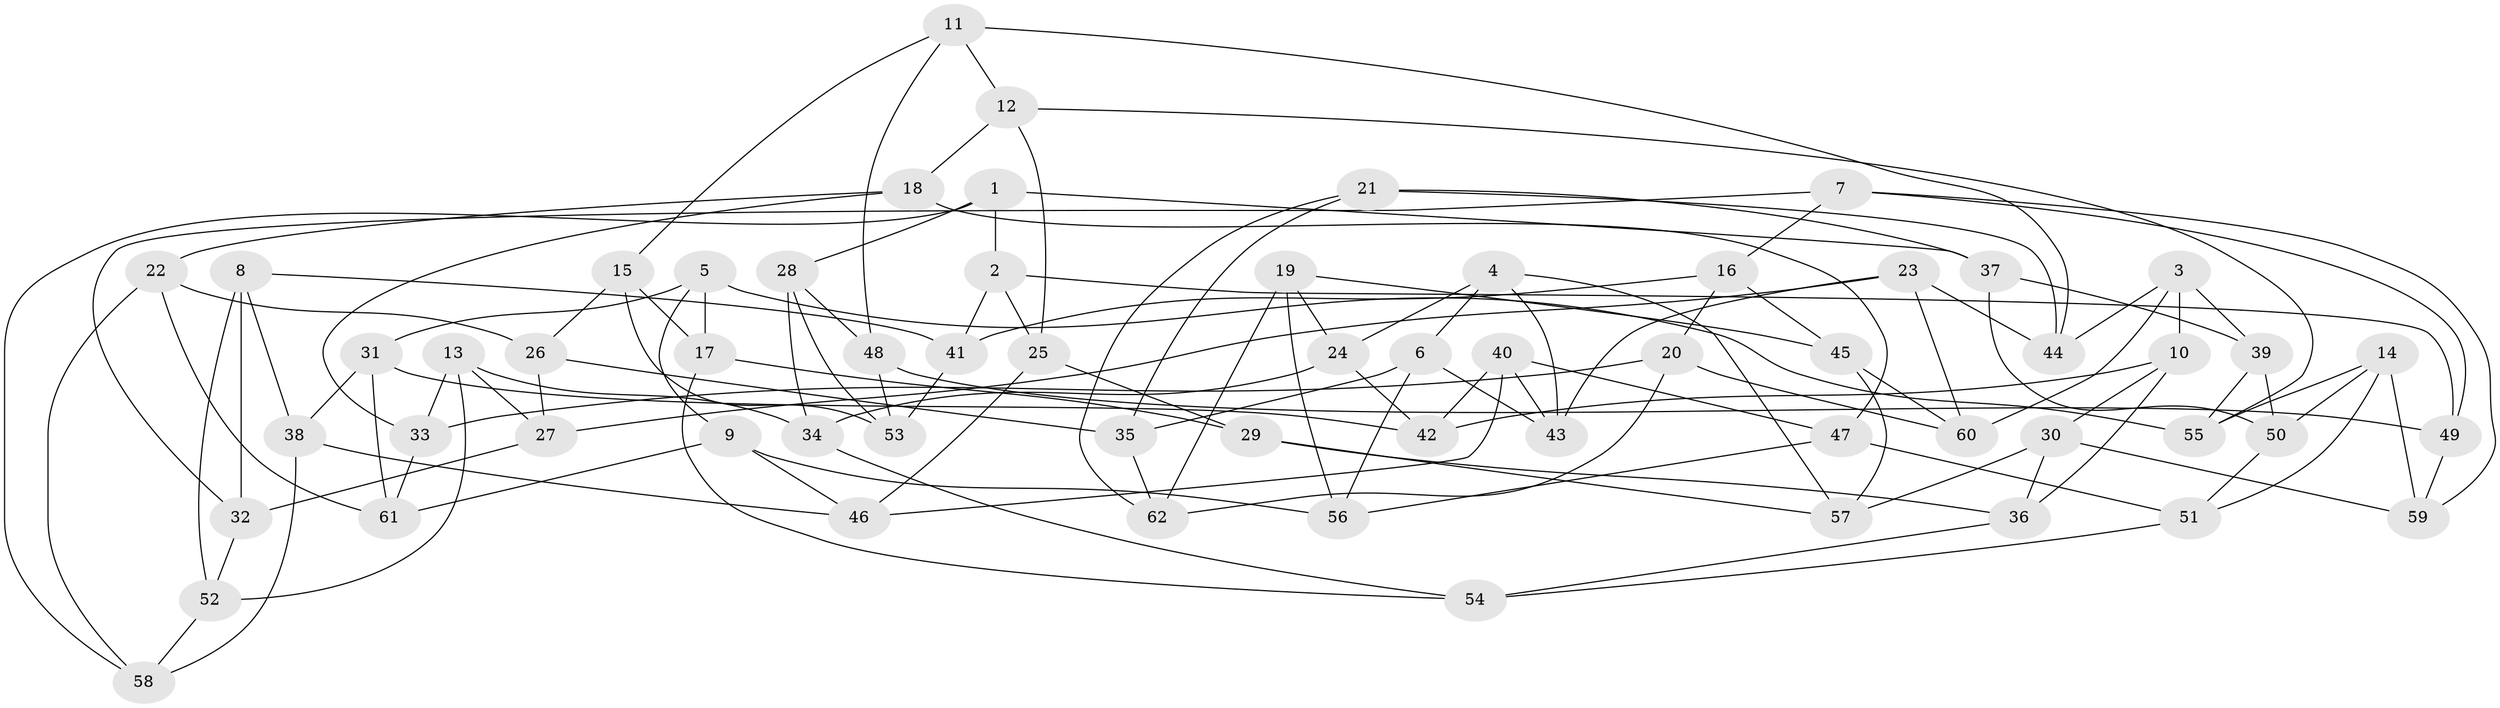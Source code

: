 // coarse degree distribution, {6: 0.4444444444444444, 5: 0.25, 3: 0.08333333333333333, 4: 0.2222222222222222}
// Generated by graph-tools (version 1.1) at 2025/24/03/03/25 07:24:28]
// undirected, 62 vertices, 124 edges
graph export_dot {
graph [start="1"]
  node [color=gray90,style=filled];
  1;
  2;
  3;
  4;
  5;
  6;
  7;
  8;
  9;
  10;
  11;
  12;
  13;
  14;
  15;
  16;
  17;
  18;
  19;
  20;
  21;
  22;
  23;
  24;
  25;
  26;
  27;
  28;
  29;
  30;
  31;
  32;
  33;
  34;
  35;
  36;
  37;
  38;
  39;
  40;
  41;
  42;
  43;
  44;
  45;
  46;
  47;
  48;
  49;
  50;
  51;
  52;
  53;
  54;
  55;
  56;
  57;
  58;
  59;
  60;
  61;
  62;
  1 -- 58;
  1 -- 2;
  1 -- 28;
  1 -- 37;
  2 -- 41;
  2 -- 25;
  2 -- 49;
  3 -- 44;
  3 -- 60;
  3 -- 39;
  3 -- 10;
  4 -- 43;
  4 -- 6;
  4 -- 24;
  4 -- 57;
  5 -- 55;
  5 -- 17;
  5 -- 31;
  5 -- 9;
  6 -- 35;
  6 -- 56;
  6 -- 43;
  7 -- 32;
  7 -- 59;
  7 -- 49;
  7 -- 16;
  8 -- 41;
  8 -- 32;
  8 -- 52;
  8 -- 38;
  9 -- 56;
  9 -- 46;
  9 -- 61;
  10 -- 30;
  10 -- 42;
  10 -- 36;
  11 -- 48;
  11 -- 15;
  11 -- 12;
  11 -- 44;
  12 -- 25;
  12 -- 18;
  12 -- 55;
  13 -- 27;
  13 -- 52;
  13 -- 33;
  13 -- 34;
  14 -- 55;
  14 -- 50;
  14 -- 59;
  14 -- 51;
  15 -- 26;
  15 -- 17;
  15 -- 53;
  16 -- 45;
  16 -- 41;
  16 -- 20;
  17 -- 54;
  17 -- 29;
  18 -- 47;
  18 -- 22;
  18 -- 33;
  19 -- 56;
  19 -- 24;
  19 -- 62;
  19 -- 45;
  20 -- 60;
  20 -- 33;
  20 -- 62;
  21 -- 62;
  21 -- 44;
  21 -- 37;
  21 -- 35;
  22 -- 61;
  22 -- 58;
  22 -- 26;
  23 -- 27;
  23 -- 44;
  23 -- 43;
  23 -- 60;
  24 -- 34;
  24 -- 42;
  25 -- 29;
  25 -- 46;
  26 -- 27;
  26 -- 35;
  27 -- 32;
  28 -- 53;
  28 -- 34;
  28 -- 48;
  29 -- 57;
  29 -- 36;
  30 -- 36;
  30 -- 57;
  30 -- 59;
  31 -- 61;
  31 -- 38;
  31 -- 42;
  32 -- 52;
  33 -- 61;
  34 -- 54;
  35 -- 62;
  36 -- 54;
  37 -- 50;
  37 -- 39;
  38 -- 58;
  38 -- 46;
  39 -- 55;
  39 -- 50;
  40 -- 43;
  40 -- 47;
  40 -- 42;
  40 -- 46;
  41 -- 53;
  45 -- 60;
  45 -- 57;
  47 -- 56;
  47 -- 51;
  48 -- 53;
  48 -- 49;
  49 -- 59;
  50 -- 51;
  51 -- 54;
  52 -- 58;
}
